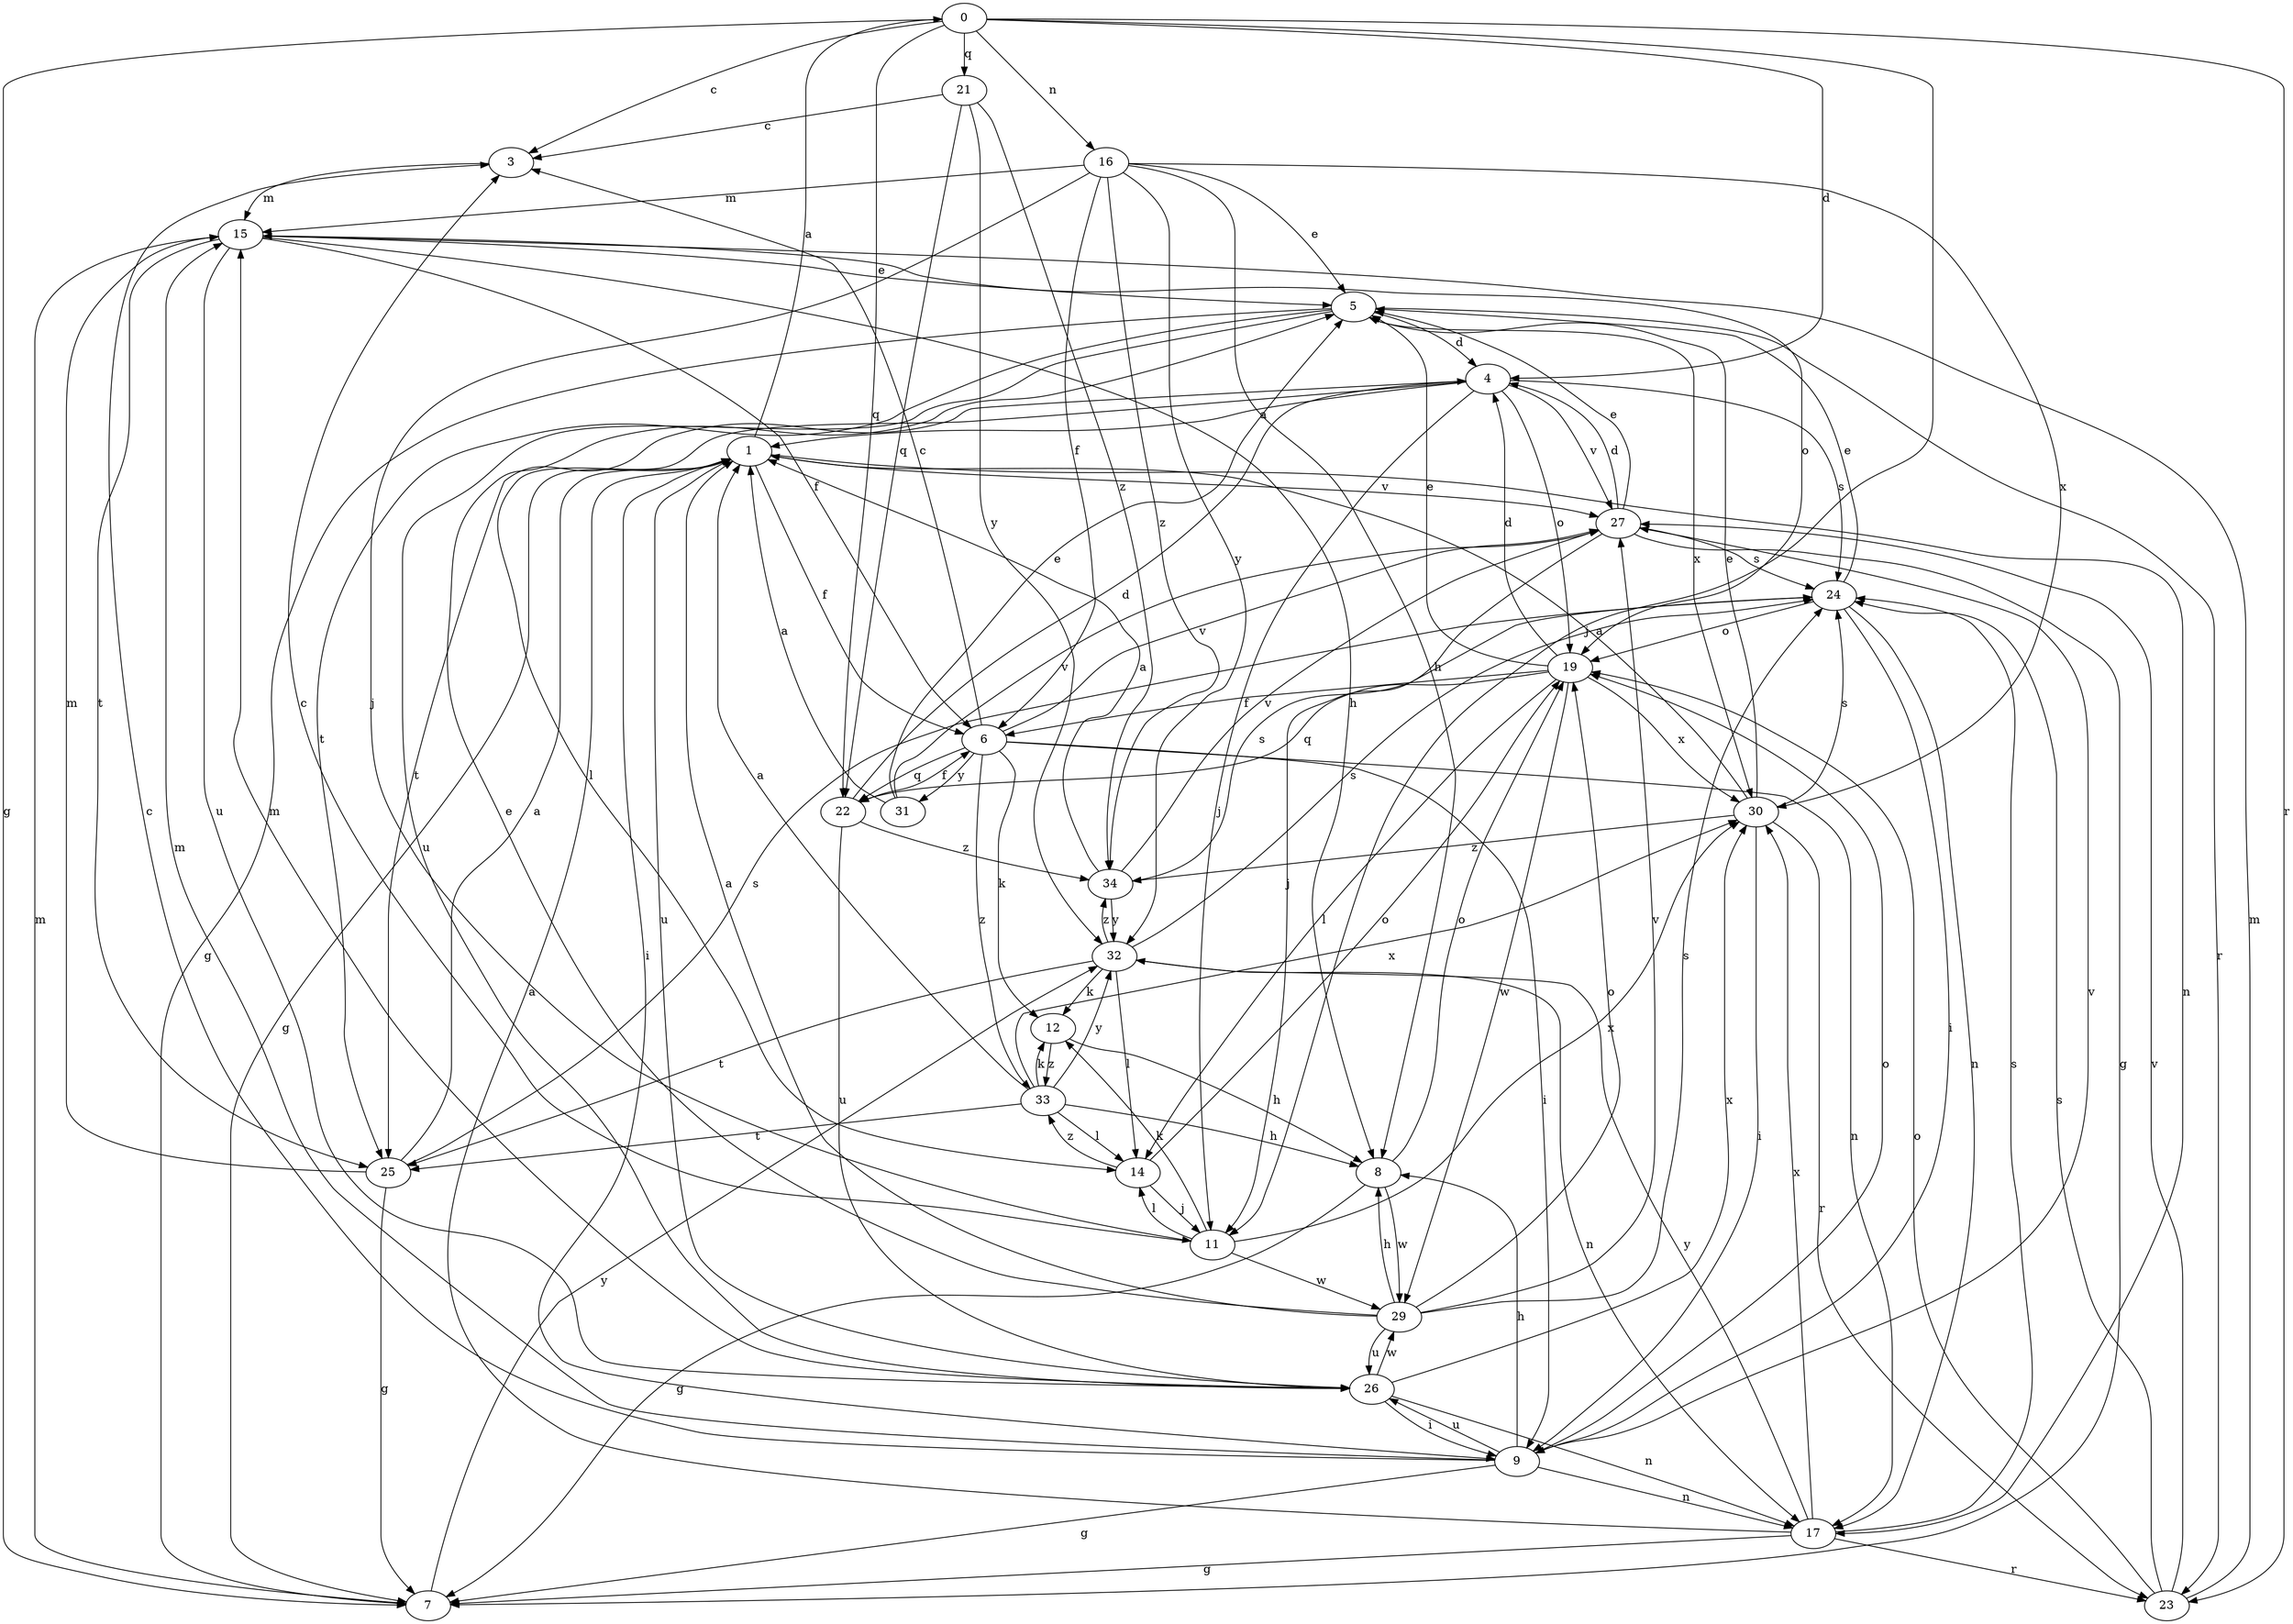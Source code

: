 strict digraph  {
0;
1;
3;
4;
5;
6;
7;
8;
9;
11;
12;
14;
15;
16;
17;
19;
21;
22;
23;
24;
25;
26;
27;
29;
30;
31;
32;
33;
34;
0 -> 3  [label=c];
0 -> 4  [label=d];
0 -> 7  [label=g];
0 -> 11  [label=j];
0 -> 16  [label=n];
0 -> 21  [label=q];
0 -> 22  [label=q];
0 -> 23  [label=r];
1 -> 0  [label=a];
1 -> 6  [label=f];
1 -> 7  [label=g];
1 -> 9  [label=i];
1 -> 17  [label=n];
1 -> 26  [label=u];
1 -> 27  [label=v];
3 -> 15  [label=m];
4 -> 1  [label=a];
4 -> 11  [label=j];
4 -> 14  [label=l];
4 -> 19  [label=o];
4 -> 24  [label=s];
4 -> 25  [label=t];
4 -> 27  [label=v];
5 -> 4  [label=d];
5 -> 7  [label=g];
5 -> 23  [label=r];
5 -> 25  [label=t];
5 -> 26  [label=u];
5 -> 30  [label=x];
6 -> 3  [label=c];
6 -> 9  [label=i];
6 -> 12  [label=k];
6 -> 17  [label=n];
6 -> 22  [label=q];
6 -> 27  [label=v];
6 -> 31  [label=y];
6 -> 33  [label=z];
7 -> 15  [label=m];
7 -> 32  [label=y];
8 -> 7  [label=g];
8 -> 19  [label=o];
8 -> 29  [label=w];
9 -> 3  [label=c];
9 -> 7  [label=g];
9 -> 8  [label=h];
9 -> 15  [label=m];
9 -> 17  [label=n];
9 -> 19  [label=o];
9 -> 26  [label=u];
9 -> 27  [label=v];
11 -> 3  [label=c];
11 -> 12  [label=k];
11 -> 14  [label=l];
11 -> 29  [label=w];
11 -> 30  [label=x];
12 -> 8  [label=h];
12 -> 33  [label=z];
14 -> 11  [label=j];
14 -> 19  [label=o];
14 -> 33  [label=z];
15 -> 5  [label=e];
15 -> 6  [label=f];
15 -> 8  [label=h];
15 -> 19  [label=o];
15 -> 25  [label=t];
15 -> 26  [label=u];
16 -> 5  [label=e];
16 -> 6  [label=f];
16 -> 8  [label=h];
16 -> 11  [label=j];
16 -> 15  [label=m];
16 -> 30  [label=x];
16 -> 32  [label=y];
16 -> 34  [label=z];
17 -> 1  [label=a];
17 -> 7  [label=g];
17 -> 23  [label=r];
17 -> 24  [label=s];
17 -> 30  [label=x];
17 -> 32  [label=y];
19 -> 4  [label=d];
19 -> 5  [label=e];
19 -> 6  [label=f];
19 -> 14  [label=l];
19 -> 22  [label=q];
19 -> 29  [label=w];
19 -> 30  [label=x];
21 -> 3  [label=c];
21 -> 22  [label=q];
21 -> 32  [label=y];
21 -> 34  [label=z];
22 -> 4  [label=d];
22 -> 6  [label=f];
22 -> 26  [label=u];
22 -> 34  [label=z];
23 -> 15  [label=m];
23 -> 19  [label=o];
23 -> 24  [label=s];
23 -> 27  [label=v];
24 -> 5  [label=e];
24 -> 9  [label=i];
24 -> 17  [label=n];
24 -> 19  [label=o];
25 -> 1  [label=a];
25 -> 7  [label=g];
25 -> 15  [label=m];
25 -> 24  [label=s];
26 -> 9  [label=i];
26 -> 15  [label=m];
26 -> 17  [label=n];
26 -> 29  [label=w];
26 -> 30  [label=x];
27 -> 4  [label=d];
27 -> 5  [label=e];
27 -> 7  [label=g];
27 -> 11  [label=j];
27 -> 24  [label=s];
29 -> 1  [label=a];
29 -> 5  [label=e];
29 -> 8  [label=h];
29 -> 19  [label=o];
29 -> 24  [label=s];
29 -> 26  [label=u];
29 -> 27  [label=v];
30 -> 1  [label=a];
30 -> 5  [label=e];
30 -> 9  [label=i];
30 -> 23  [label=r];
30 -> 24  [label=s];
30 -> 34  [label=z];
31 -> 1  [label=a];
31 -> 5  [label=e];
31 -> 27  [label=v];
32 -> 12  [label=k];
32 -> 14  [label=l];
32 -> 17  [label=n];
32 -> 24  [label=s];
32 -> 25  [label=t];
32 -> 34  [label=z];
33 -> 1  [label=a];
33 -> 8  [label=h];
33 -> 12  [label=k];
33 -> 14  [label=l];
33 -> 25  [label=t];
33 -> 30  [label=x];
33 -> 32  [label=y];
34 -> 1  [label=a];
34 -> 24  [label=s];
34 -> 27  [label=v];
34 -> 32  [label=y];
}
